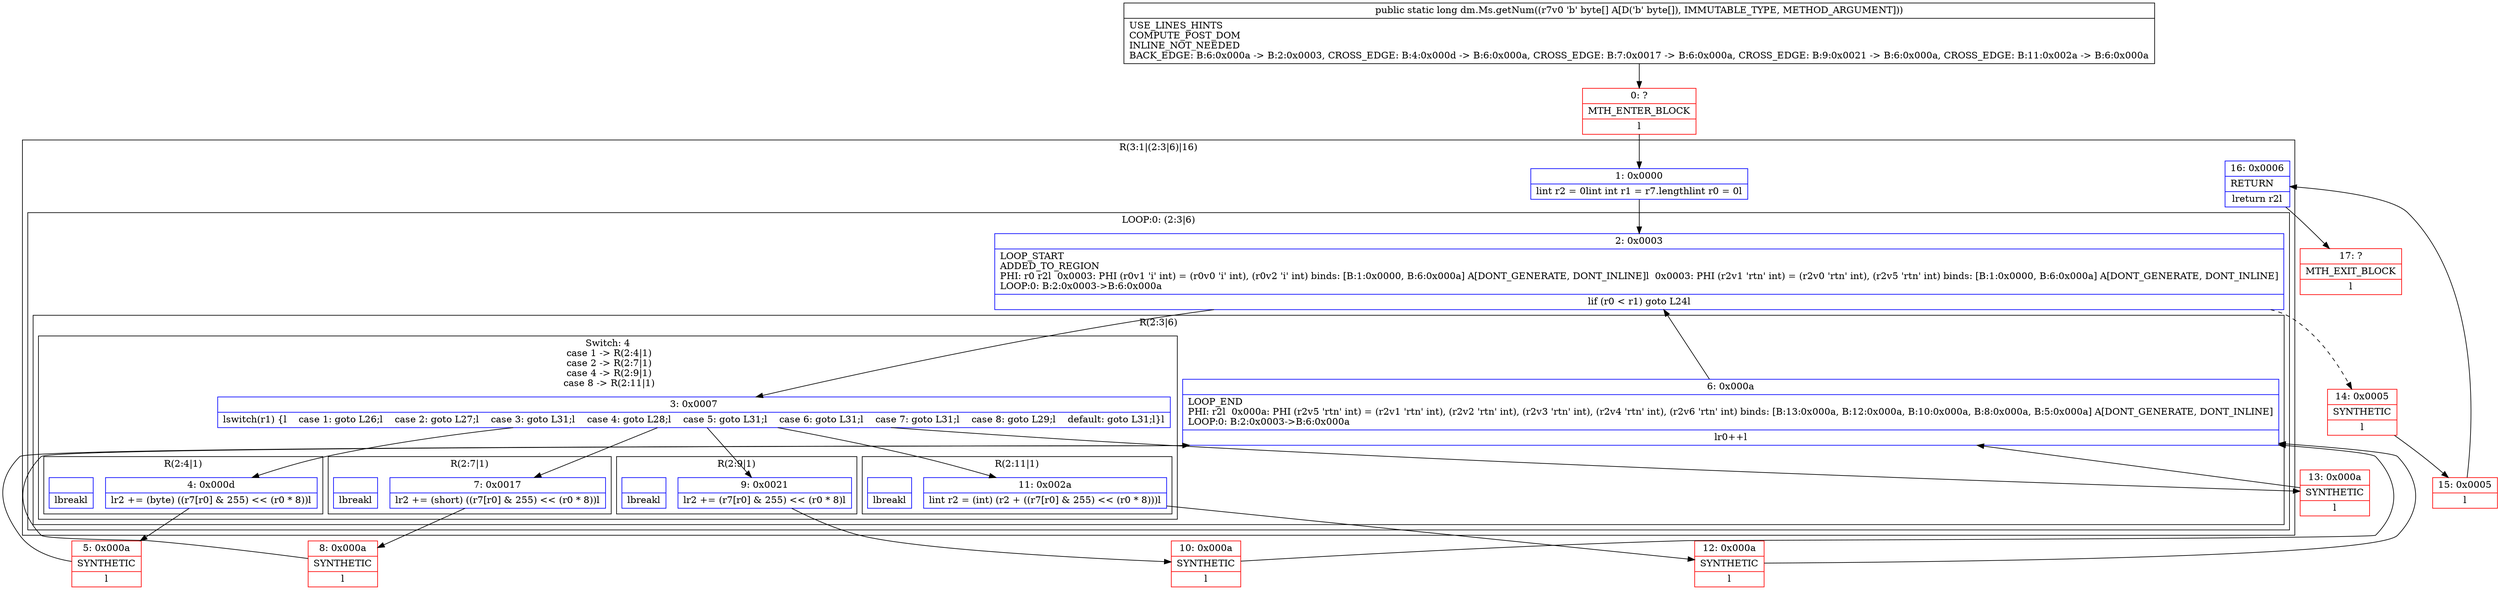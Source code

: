 digraph "CFG fordm.Ms.getNum([B)J" {
subgraph cluster_Region_902550864 {
label = "R(3:1|(2:3|6)|16)";
node [shape=record,color=blue];
Node_1 [shape=record,label="{1\:\ 0x0000|lint r2 = 0lint int r1 = r7.lengthlint r0 = 0l}"];
subgraph cluster_LoopRegion_977922758 {
label = "LOOP:0: (2:3|6)";
node [shape=record,color=blue];
Node_2 [shape=record,label="{2\:\ 0x0003|LOOP_START\lADDED_TO_REGION\lPHI: r0 r2l  0x0003: PHI (r0v1 'i' int) = (r0v0 'i' int), (r0v2 'i' int) binds: [B:1:0x0000, B:6:0x000a] A[DONT_GENERATE, DONT_INLINE]l  0x0003: PHI (r2v1 'rtn' int) = (r2v0 'rtn' int), (r2v5 'rtn' int) binds: [B:1:0x0000, B:6:0x000a] A[DONT_GENERATE, DONT_INLINE]\lLOOP:0: B:2:0x0003\-\>B:6:0x000a\l|lif (r0 \< r1) goto L24l}"];
subgraph cluster_Region_348486897 {
label = "R(2:3|6)";
node [shape=record,color=blue];
subgraph cluster_SwitchRegion_1374734714 {
label = "Switch: 4
 case 1 -> R(2:4|1)
 case 2 -> R(2:7|1)
 case 4 -> R(2:9|1)
 case 8 -> R(2:11|1)";
node [shape=record,color=blue];
Node_3 [shape=record,label="{3\:\ 0x0007|lswitch(r1) \{l    case 1: goto L26;l    case 2: goto L27;l    case 3: goto L31;l    case 4: goto L28;l    case 5: goto L31;l    case 6: goto L31;l    case 7: goto L31;l    case 8: goto L29;l    default: goto L31;l\}l}"];
subgraph cluster_Region_1384496350 {
label = "R(2:4|1)";
node [shape=record,color=blue];
Node_4 [shape=record,label="{4\:\ 0x000d|lr2 += (byte) ((r7[r0] & 255) \<\< (r0 * 8))l}"];
Node_InsnContainer_1487878275 [shape=record,label="{|lbreakl}"];
}
subgraph cluster_Region_957325306 {
label = "R(2:7|1)";
node [shape=record,color=blue];
Node_7 [shape=record,label="{7\:\ 0x0017|lr2 += (short) ((r7[r0] & 255) \<\< (r0 * 8))l}"];
Node_InsnContainer_812765456 [shape=record,label="{|lbreakl}"];
}
subgraph cluster_Region_2091052547 {
label = "R(2:9|1)";
node [shape=record,color=blue];
Node_9 [shape=record,label="{9\:\ 0x0021|lr2 += (r7[r0] & 255) \<\< (r0 * 8)l}"];
Node_InsnContainer_1974242024 [shape=record,label="{|lbreakl}"];
}
subgraph cluster_Region_1667332272 {
label = "R(2:11|1)";
node [shape=record,color=blue];
Node_11 [shape=record,label="{11\:\ 0x002a|lint r2 = (int) (r2 + ((r7[r0] & 255) \<\< (r0 * 8)))l}"];
Node_InsnContainer_63998853 [shape=record,label="{|lbreakl}"];
}
}
Node_6 [shape=record,label="{6\:\ 0x000a|LOOP_END\lPHI: r2l  0x000a: PHI (r2v5 'rtn' int) = (r2v1 'rtn' int), (r2v2 'rtn' int), (r2v3 'rtn' int), (r2v4 'rtn' int), (r2v6 'rtn' int) binds: [B:13:0x000a, B:12:0x000a, B:10:0x000a, B:8:0x000a, B:5:0x000a] A[DONT_GENERATE, DONT_INLINE]\lLOOP:0: B:2:0x0003\-\>B:6:0x000a\l|lr0++l}"];
}
}
Node_16 [shape=record,label="{16\:\ 0x0006|RETURN\l|lreturn r2l}"];
}
Node_0 [shape=record,color=red,label="{0\:\ ?|MTH_ENTER_BLOCK\l|l}"];
Node_5 [shape=record,color=red,label="{5\:\ 0x000a|SYNTHETIC\l|l}"];
Node_8 [shape=record,color=red,label="{8\:\ 0x000a|SYNTHETIC\l|l}"];
Node_10 [shape=record,color=red,label="{10\:\ 0x000a|SYNTHETIC\l|l}"];
Node_12 [shape=record,color=red,label="{12\:\ 0x000a|SYNTHETIC\l|l}"];
Node_13 [shape=record,color=red,label="{13\:\ 0x000a|SYNTHETIC\l|l}"];
Node_14 [shape=record,color=red,label="{14\:\ 0x0005|SYNTHETIC\l|l}"];
Node_15 [shape=record,color=red,label="{15\:\ 0x0005|l}"];
Node_17 [shape=record,color=red,label="{17\:\ ?|MTH_EXIT_BLOCK\l|l}"];
MethodNode[shape=record,label="{public static long dm.Ms.getNum((r7v0 'b' byte[] A[D('b' byte[]), IMMUTABLE_TYPE, METHOD_ARGUMENT]))  | USE_LINES_HINTS\lCOMPUTE_POST_DOM\lINLINE_NOT_NEEDED\lBACK_EDGE: B:6:0x000a \-\> B:2:0x0003, CROSS_EDGE: B:4:0x000d \-\> B:6:0x000a, CROSS_EDGE: B:7:0x0017 \-\> B:6:0x000a, CROSS_EDGE: B:9:0x0021 \-\> B:6:0x000a, CROSS_EDGE: B:11:0x002a \-\> B:6:0x000a\l}"];
MethodNode -> Node_0;
Node_1 -> Node_2;
Node_2 -> Node_3;
Node_2 -> Node_14[style=dashed];
Node_3 -> Node_4;
Node_3 -> Node_7;
Node_3 -> Node_9;
Node_3 -> Node_11;
Node_3 -> Node_13;
Node_4 -> Node_5;
Node_7 -> Node_8;
Node_9 -> Node_10;
Node_11 -> Node_12;
Node_6 -> Node_2;
Node_16 -> Node_17;
Node_0 -> Node_1;
Node_5 -> Node_6;
Node_8 -> Node_6;
Node_10 -> Node_6;
Node_12 -> Node_6;
Node_13 -> Node_6;
Node_14 -> Node_15;
Node_15 -> Node_16;
}


